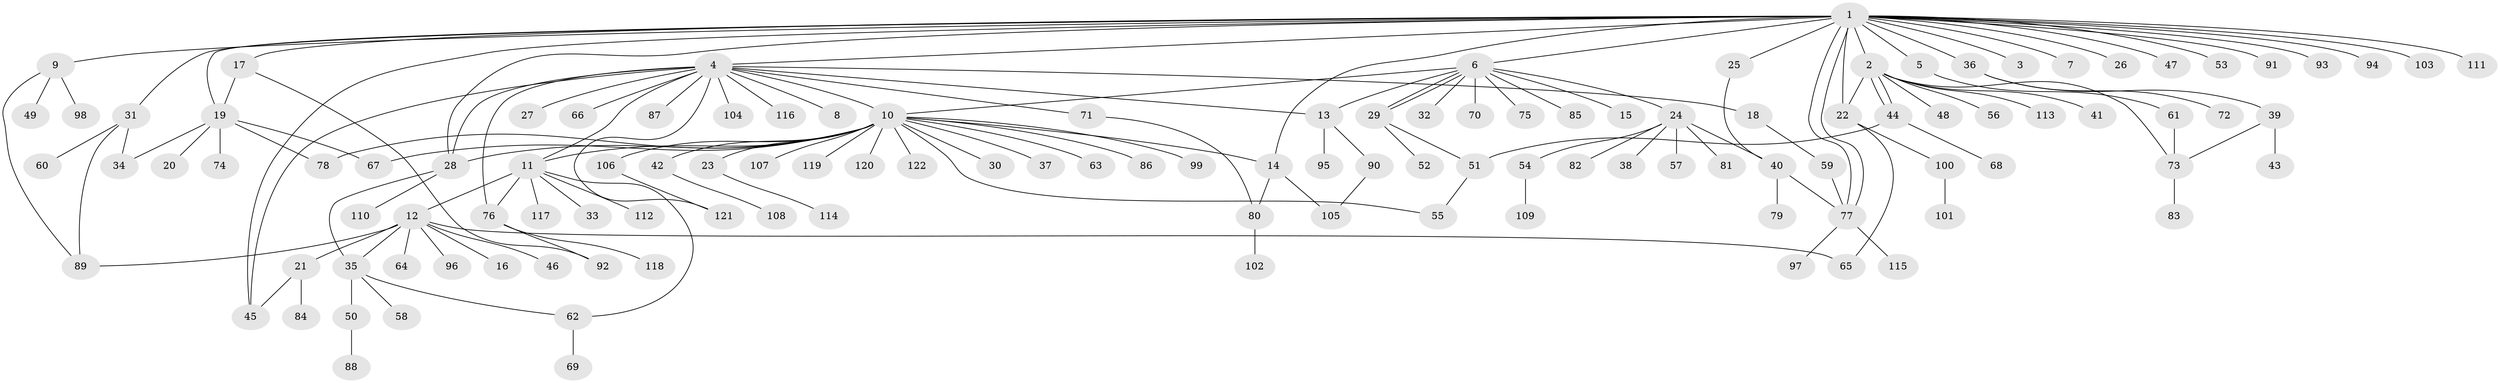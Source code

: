// Generated by graph-tools (version 1.1) at 2025/35/03/09/25 02:35:43]
// undirected, 122 vertices, 154 edges
graph export_dot {
graph [start="1"]
  node [color=gray90,style=filled];
  1;
  2;
  3;
  4;
  5;
  6;
  7;
  8;
  9;
  10;
  11;
  12;
  13;
  14;
  15;
  16;
  17;
  18;
  19;
  20;
  21;
  22;
  23;
  24;
  25;
  26;
  27;
  28;
  29;
  30;
  31;
  32;
  33;
  34;
  35;
  36;
  37;
  38;
  39;
  40;
  41;
  42;
  43;
  44;
  45;
  46;
  47;
  48;
  49;
  50;
  51;
  52;
  53;
  54;
  55;
  56;
  57;
  58;
  59;
  60;
  61;
  62;
  63;
  64;
  65;
  66;
  67;
  68;
  69;
  70;
  71;
  72;
  73;
  74;
  75;
  76;
  77;
  78;
  79;
  80;
  81;
  82;
  83;
  84;
  85;
  86;
  87;
  88;
  89;
  90;
  91;
  92;
  93;
  94;
  95;
  96;
  97;
  98;
  99;
  100;
  101;
  102;
  103;
  104;
  105;
  106;
  107;
  108;
  109;
  110;
  111;
  112;
  113;
  114;
  115;
  116;
  117;
  118;
  119;
  120;
  121;
  122;
  1 -- 2;
  1 -- 3;
  1 -- 4;
  1 -- 5;
  1 -- 6;
  1 -- 7;
  1 -- 9;
  1 -- 14;
  1 -- 17;
  1 -- 19;
  1 -- 22;
  1 -- 25;
  1 -- 26;
  1 -- 28;
  1 -- 31;
  1 -- 36;
  1 -- 45;
  1 -- 47;
  1 -- 53;
  1 -- 77;
  1 -- 77;
  1 -- 91;
  1 -- 93;
  1 -- 94;
  1 -- 103;
  1 -- 111;
  2 -- 22;
  2 -- 41;
  2 -- 44;
  2 -- 44;
  2 -- 48;
  2 -- 56;
  2 -- 73;
  2 -- 113;
  4 -- 8;
  4 -- 10;
  4 -- 11;
  4 -- 13;
  4 -- 18;
  4 -- 27;
  4 -- 28;
  4 -- 45;
  4 -- 66;
  4 -- 71;
  4 -- 76;
  4 -- 87;
  4 -- 104;
  4 -- 116;
  4 -- 121;
  5 -- 61;
  6 -- 10;
  6 -- 13;
  6 -- 15;
  6 -- 24;
  6 -- 29;
  6 -- 29;
  6 -- 32;
  6 -- 70;
  6 -- 75;
  6 -- 85;
  9 -- 49;
  9 -- 89;
  9 -- 98;
  10 -- 11;
  10 -- 14;
  10 -- 23;
  10 -- 28;
  10 -- 30;
  10 -- 37;
  10 -- 42;
  10 -- 55;
  10 -- 63;
  10 -- 67;
  10 -- 78;
  10 -- 86;
  10 -- 99;
  10 -- 106;
  10 -- 107;
  10 -- 119;
  10 -- 120;
  10 -- 122;
  11 -- 12;
  11 -- 33;
  11 -- 62;
  11 -- 76;
  11 -- 112;
  11 -- 117;
  12 -- 16;
  12 -- 21;
  12 -- 35;
  12 -- 46;
  12 -- 64;
  12 -- 65;
  12 -- 89;
  12 -- 96;
  13 -- 90;
  13 -- 95;
  14 -- 80;
  14 -- 105;
  17 -- 19;
  17 -- 92;
  18 -- 59;
  19 -- 20;
  19 -- 34;
  19 -- 67;
  19 -- 74;
  19 -- 78;
  21 -- 45;
  21 -- 84;
  22 -- 65;
  22 -- 100;
  23 -- 114;
  24 -- 38;
  24 -- 40;
  24 -- 54;
  24 -- 57;
  24 -- 81;
  24 -- 82;
  25 -- 40;
  28 -- 35;
  28 -- 110;
  29 -- 51;
  29 -- 52;
  31 -- 34;
  31 -- 60;
  31 -- 89;
  35 -- 50;
  35 -- 58;
  35 -- 62;
  36 -- 39;
  36 -- 72;
  39 -- 43;
  39 -- 73;
  40 -- 77;
  40 -- 79;
  42 -- 108;
  44 -- 51;
  44 -- 68;
  50 -- 88;
  51 -- 55;
  54 -- 109;
  59 -- 77;
  61 -- 73;
  62 -- 69;
  71 -- 80;
  73 -- 83;
  76 -- 92;
  76 -- 118;
  77 -- 97;
  77 -- 115;
  80 -- 102;
  90 -- 105;
  100 -- 101;
  106 -- 121;
}
